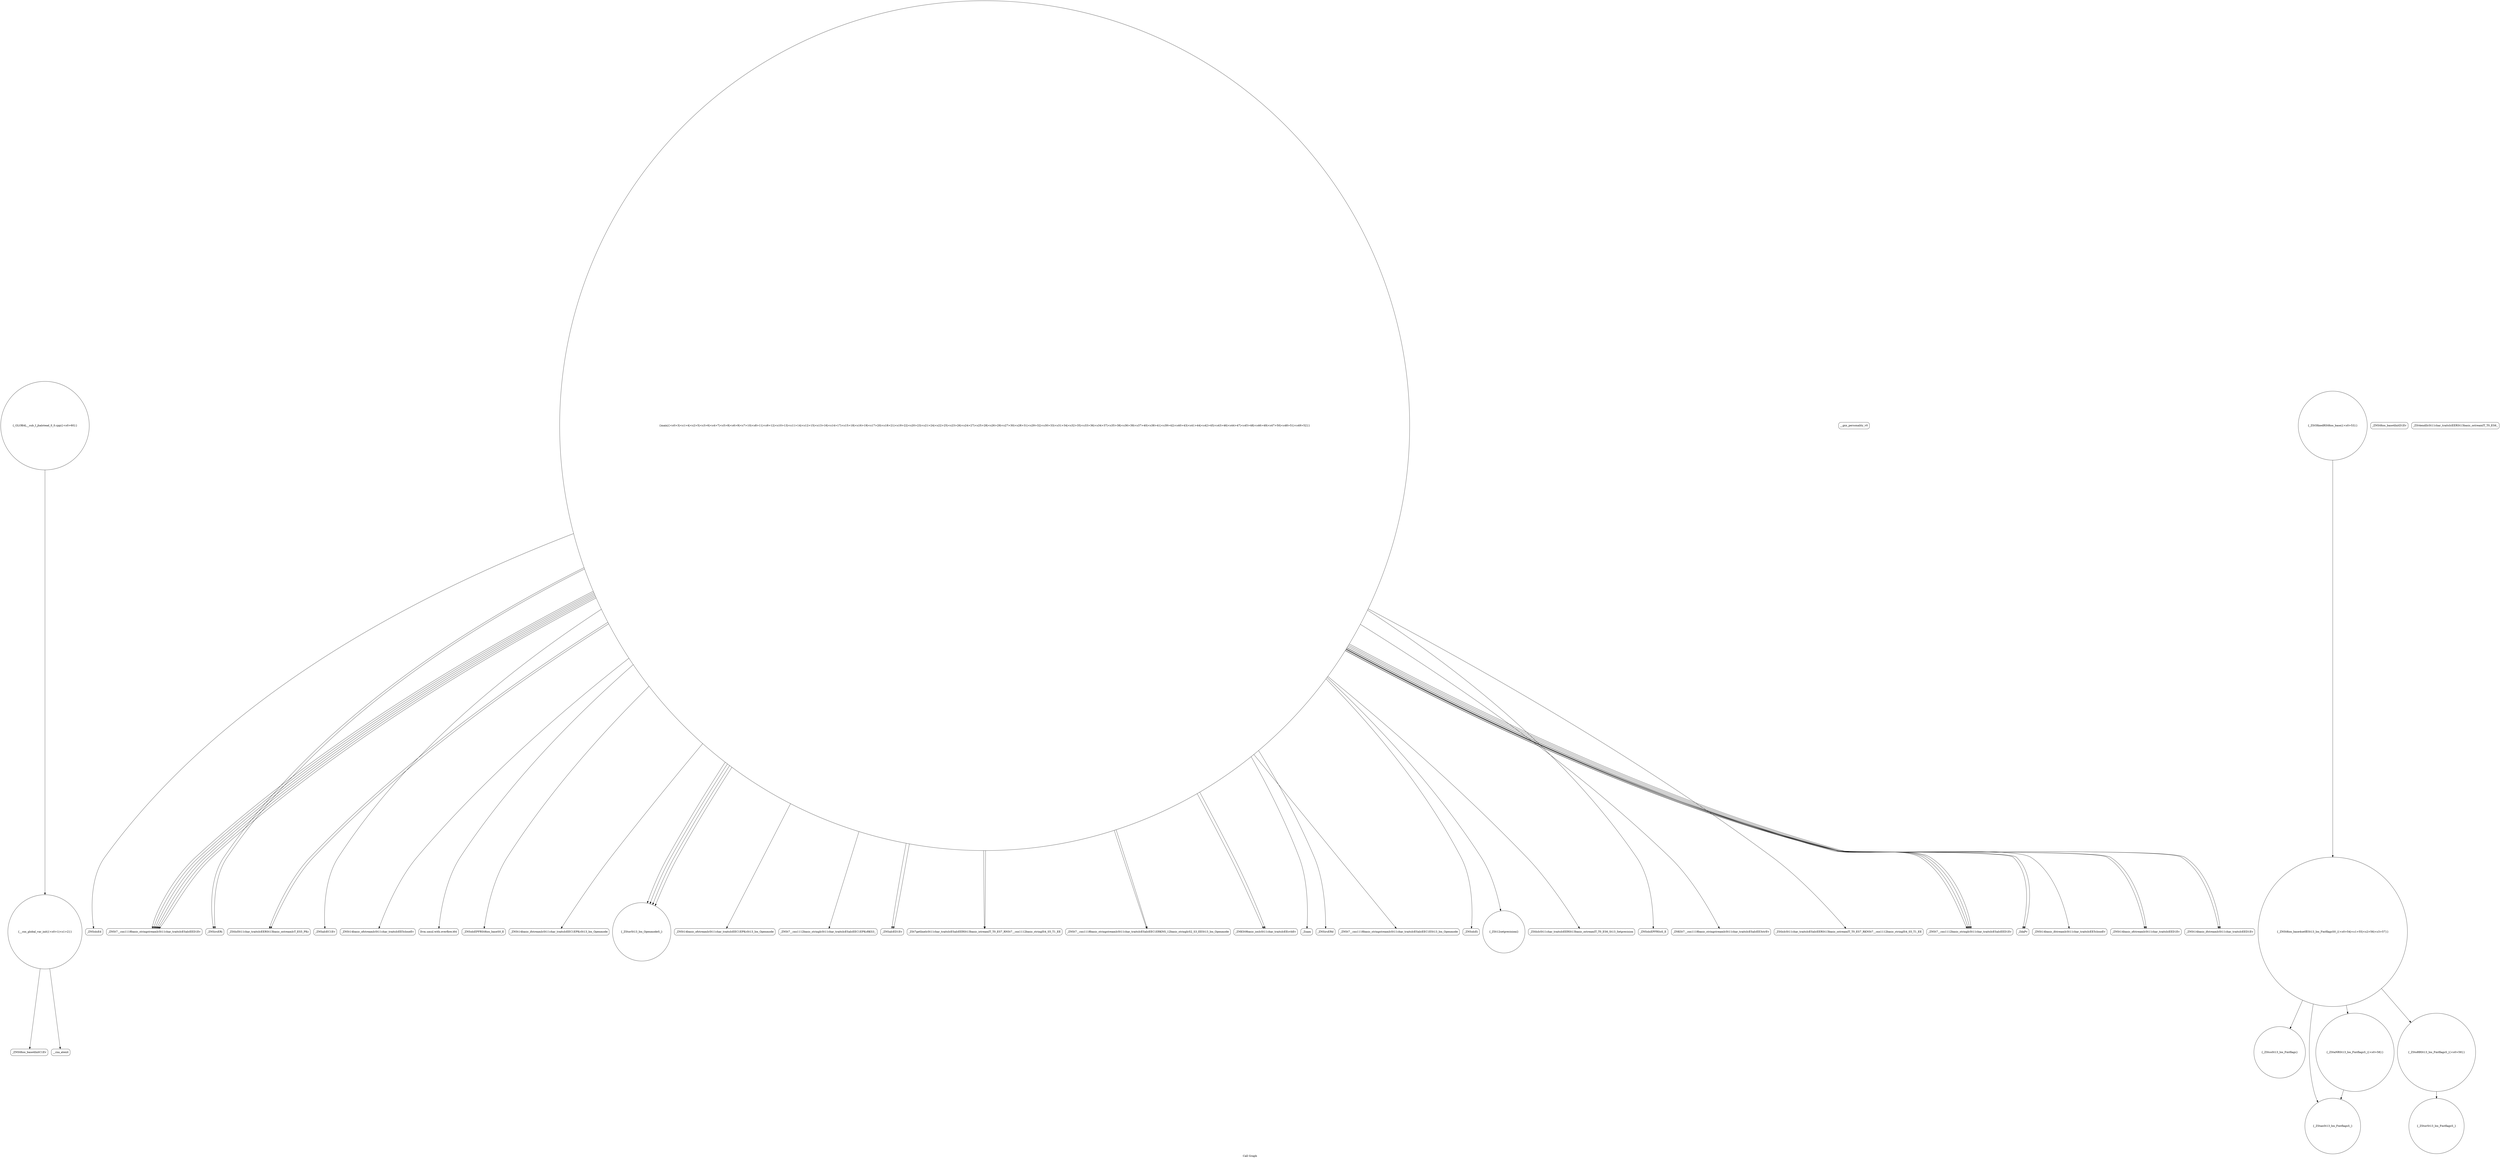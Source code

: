digraph "Call Graph" {
	label="Call Graph";

	Node0x556469436080 [shape=record,shape=circle,label="{__cxx_global_var_init|{<s0>1|<s1>2}}"];
	Node0x556469436080:s0 -> Node0x556469436100[color=black];
	Node0x556469436080:s1 -> Node0x5564694bc300[color=black];
	Node0x5564694bce80 [shape=record,shape=Mrecord,label="{_ZNSolsEd}"];
	Node0x5564694bc500 [shape=record,shape=Mrecord,label="{__gxx_personality_v0}"];
	Node0x5564694bd200 [shape=record,shape=Mrecord,label="{_ZNSt7__cxx1118basic_stringstreamIcSt11char_traitsIcESaIcEED1Ev}"];
	Node0x5564694bc880 [shape=record,shape=Mrecord,label="{_ZNSirsERi}"];
	Node0x5564694bd580 [shape=record,shape=circle,label="{_ZStcoSt13_Ios_Fmtflags}"];
	Node0x5564694bcc00 [shape=record,shape=Mrecord,label="{_ZStlsISt11char_traitsIcEERSt13basic_ostreamIcT_ES5_PKc}"];
	Node0x5564694bc280 [shape=record,shape=Mrecord,label="{_ZNSt8ios_base4InitD1Ev}"];
	Node0x5564694bcf80 [shape=record,shape=Mrecord,label="{_ZSt4endlIcSt11char_traitsIcEERSt13basic_ostreamIT_T0_ES6_}"];
	Node0x5564694bc600 [shape=record,shape=Mrecord,label="{_ZNSaIcEC1Ev}"];
	Node0x5564694bd300 [shape=record,shape=Mrecord,label="{_ZNSt14basic_ofstreamIcSt11char_traitsIcEE5closeEv}"];
	Node0x5564694bc980 [shape=record,shape=Mrecord,label="{llvm.umul.with.overflow.i64}"];
	Node0x5564694bd680 [shape=record,shape=circle,label="{_ZStanSt13_Ios_FmtflagsS_}"];
	Node0x5564694bcd00 [shape=record,shape=Mrecord,label="{_ZNSolsEPFRSt8ios_baseS0_E}"];
	Node0x5564694bc380 [shape=record,shape=circle,label="{main|{<s0>3|<s1>4|<s2>5|<s3>6|<s4>7|<s5>8|<s6>9|<s7>10|<s8>11|<s9>12|<s10>13|<s11>14|<s12>15|<s13>16|<s14>17|<s15>18|<s16>19|<s17>20|<s18>21|<s19>22|<s20>23|<s21>24|<s22>25|<s23>26|<s24>27|<s25>28|<s26>29|<s27>30|<s28>31|<s29>32|<s30>33|<s31>34|<s32>35|<s33>36|<s34>37|<s35>38|<s36>39|<s37>40|<s38>41|<s39>42|<s40>43|<s41>44|<s42>45|<s43>46|<s44>47|<s45>48|<s46>49|<s47>50|<s48>51|<s49>52}}"];
	Node0x5564694bc380:s0 -> Node0x5564694bc400[color=black];
	Node0x5564694bc380:s1 -> Node0x5564694bc480[color=black];
	Node0x5564694bc380:s2 -> Node0x5564694bc580[color=black];
	Node0x5564694bc380:s3 -> Node0x5564694bc600[color=black];
	Node0x5564694bc380:s4 -> Node0x5564694bc680[color=black];
	Node0x5564694bc380:s5 -> Node0x5564694bc700[color=black];
	Node0x5564694bc380:s6 -> Node0x5564694bc780[color=black];
	Node0x5564694bc380:s7 -> Node0x5564694bc480[color=black];
	Node0x5564694bc380:s8 -> Node0x5564694bc800[color=black];
	Node0x5564694bc380:s9 -> Node0x5564694bc880[color=black];
	Node0x5564694bc380:s10 -> Node0x5564694bc780[color=black];
	Node0x5564694bc380:s11 -> Node0x5564694bc900[color=black];
	Node0x5564694bc380:s12 -> Node0x5564694bc480[color=black];
	Node0x5564694bc380:s13 -> Node0x5564694bc800[color=black];
	Node0x5564694bc380:s14 -> Node0x5564694bc880[color=black];
	Node0x5564694bc380:s15 -> Node0x5564694bc980[color=black];
	Node0x5564694bc380:s16 -> Node0x5564694bca00[color=black];
	Node0x5564694bc380:s17 -> Node0x5564694bc700[color=black];
	Node0x5564694bc380:s18 -> Node0x5564694bca80[color=black];
	Node0x5564694bc380:s19 -> Node0x5564694bc900[color=black];
	Node0x5564694bc380:s20 -> Node0x5564694bc480[color=black];
	Node0x5564694bc380:s21 -> Node0x5564694bcb00[color=black];
	Node0x5564694bc380:s22 -> Node0x5564694bcc00[color=black];
	Node0x5564694bc380:s23 -> Node0x5564694bcc80[color=black];
	Node0x5564694bc380:s24 -> Node0x5564694bcc00[color=black];
	Node0x5564694bc380:s25 -> Node0x5564694bcd00[color=black];
	Node0x5564694bc380:s26 -> Node0x5564694bce00[color=black];
	Node0x5564694bc380:s27 -> Node0x5564694bcb80[color=black];
	Node0x5564694bc380:s28 -> Node0x5564694bce80[color=black];
	Node0x5564694bc380:s29 -> Node0x5564694bcf00[color=black];
	Node0x5564694bc380:s30 -> Node0x5564694bd080[color=black];
	Node0x5564694bc380:s31 -> Node0x5564694bd000[color=black];
	Node0x5564694bc380:s32 -> Node0x5564694bd100[color=black];
	Node0x5564694bc380:s33 -> Node0x5564694bd180[color=black];
	Node0x5564694bc380:s34 -> Node0x5564694bd200[color=black];
	Node0x5564694bc380:s35 -> Node0x5564694bd100[color=black];
	Node0x5564694bc380:s36 -> Node0x5564694bd200[color=black];
	Node0x5564694bc380:s37 -> Node0x5564694bd200[color=black];
	Node0x5564694bc380:s38 -> Node0x5564694bd200[color=black];
	Node0x5564694bc380:s39 -> Node0x5564694bd180[color=black];
	Node0x5564694bc380:s40 -> Node0x5564694bd280[color=black];
	Node0x5564694bc380:s41 -> Node0x5564694bd300[color=black];
	Node0x5564694bc380:s42 -> Node0x5564694bd200[color=black];
	Node0x5564694bc380:s43 -> Node0x5564694bd100[color=black];
	Node0x5564694bc380:s44 -> Node0x5564694bd380[color=black];
	Node0x5564694bc380:s45 -> Node0x5564694bd400[color=black];
	Node0x5564694bc380:s46 -> Node0x5564694bd200[color=black];
	Node0x5564694bc380:s47 -> Node0x5564694bd100[color=black];
	Node0x5564694bc380:s48 -> Node0x5564694bd380[color=black];
	Node0x5564694bc380:s49 -> Node0x5564694bd400[color=black];
	Node0x5564694bd080 [shape=record,shape=Mrecord,label="{_ZNKSt7__cxx1118basic_stringstreamIcSt11char_traitsIcESaIcEE3strEv}"];
	Node0x5564694bc700 [shape=record,shape=Mrecord,label="{_ZNSaIcED1Ev}"];
	Node0x5564694bd400 [shape=record,shape=Mrecord,label="{_ZNSt14basic_ifstreamIcSt11char_traitsIcEED1Ev}"];
	Node0x5564694bca80 [shape=record,shape=Mrecord,label="{_ZNSirsERd}"];
	Node0x5564694bd780 [shape=record,shape=circle,label="{_GLOBAL__sub_I_jhalstead_0_0.cpp|{<s0>60}}"];
	Node0x5564694bd780:s0 -> Node0x556469436080[color=black];
	Node0x5564694bce00 [shape=record,shape=circle,label="{_ZSt12setprecisioni}"];
	Node0x5564694bc480 [shape=record,shape=circle,label="{_ZStorSt13_Ios_OpenmodeS_}"];
	Node0x5564694bd180 [shape=record,shape=Mrecord,label="{_ZdaPv}"];
	Node0x5564694bc800 [shape=record,shape=Mrecord,label="{_ZNSt7__cxx1118basic_stringstreamIcSt11char_traitsIcESaIcEEC1ERKNS_12basic_stringIcS2_S3_EESt13_Ios_Openmode}"];
	Node0x5564694bd500 [shape=record,shape=circle,label="{_ZStaNRSt13_Ios_FmtflagsS_|{<s0>58}}"];
	Node0x5564694bd500:s0 -> Node0x5564694bd680[color=black];
	Node0x5564694bcb80 [shape=record,shape=Mrecord,label="{_ZStlsIcSt11char_traitsIcEERSt13basic_ostreamIT_T0_ES6_St13_Setprecision}"];
	Node0x556469436100 [shape=record,shape=Mrecord,label="{_ZNSt8ios_base4InitC1Ev}"];
	Node0x5564694bcf00 [shape=record,shape=Mrecord,label="{_ZNSolsEPFRSoS_E}"];
	Node0x5564694bc580 [shape=record,shape=Mrecord,label="{_ZNSt14basic_ofstreamIcSt11char_traitsIcEEC1EPKcSt13_Ios_Openmode}"];
	Node0x5564694bd280 [shape=record,shape=Mrecord,label="{_ZNSt14basic_ifstreamIcSt11char_traitsIcEE5closeEv}"];
	Node0x5564694bc900 [shape=record,shape=Mrecord,label="{_ZNKSt9basic_iosIcSt11char_traitsIcEEcvbEv}"];
	Node0x5564694bd600 [shape=record,shape=circle,label="{_ZStoRRSt13_Ios_FmtflagsS_|{<s0>59}}"];
	Node0x5564694bd600:s0 -> Node0x5564694bd700[color=black];
	Node0x5564694bcc80 [shape=record,shape=Mrecord,label="{_ZNSolsEi}"];
	Node0x5564694bc300 [shape=record,shape=Mrecord,label="{__cxa_atexit}"];
	Node0x5564694bd000 [shape=record,shape=Mrecord,label="{_ZStlsIcSt11char_traitsIcESaIcEERSt13basic_ostreamIT_T0_ES7_RKNSt7__cxx1112basic_stringIS4_S5_T1_EE}"];
	Node0x5564694bc680 [shape=record,shape=Mrecord,label="{_ZNSt7__cxx1112basic_stringIcSt11char_traitsIcESaIcEEC1EPKcRKS3_}"];
	Node0x5564694bd380 [shape=record,shape=Mrecord,label="{_ZNSt14basic_ofstreamIcSt11char_traitsIcEED1Ev}"];
	Node0x5564694bca00 [shape=record,shape=Mrecord,label="{_Znam}"];
	Node0x5564694bd700 [shape=record,shape=circle,label="{_ZStorSt13_Ios_FmtflagsS_}"];
	Node0x5564694bcd80 [shape=record,shape=circle,label="{_ZSt5fixedRSt8ios_base|{<s0>53}}"];
	Node0x5564694bcd80:s0 -> Node0x5564694bd480[color=black];
	Node0x5564694bc400 [shape=record,shape=Mrecord,label="{_ZNSt14basic_ifstreamIcSt11char_traitsIcEEC1EPKcSt13_Ios_Openmode}"];
	Node0x5564694bd100 [shape=record,shape=Mrecord,label="{_ZNSt7__cxx1112basic_stringIcSt11char_traitsIcESaIcEED1Ev}"];
	Node0x5564694bc780 [shape=record,shape=Mrecord,label="{_ZSt7getlineIcSt11char_traitsIcESaIcEERSt13basic_istreamIT_T0_ES7_RNSt7__cxx1112basic_stringIS4_S5_T1_EE}"];
	Node0x5564694bd480 [shape=record,shape=circle,label="{_ZNSt8ios_base4setfESt13_Ios_FmtflagsS0_|{<s0>54|<s1>55|<s2>56|<s3>57}}"];
	Node0x5564694bd480:s0 -> Node0x5564694bd580[color=black];
	Node0x5564694bd480:s1 -> Node0x5564694bd500[color=black];
	Node0x5564694bd480:s2 -> Node0x5564694bd680[color=black];
	Node0x5564694bd480:s3 -> Node0x5564694bd600[color=black];
	Node0x5564694bcb00 [shape=record,shape=Mrecord,label="{_ZNSt7__cxx1118basic_stringstreamIcSt11char_traitsIcESaIcEEC1ESt13_Ios_Openmode}"];
}
